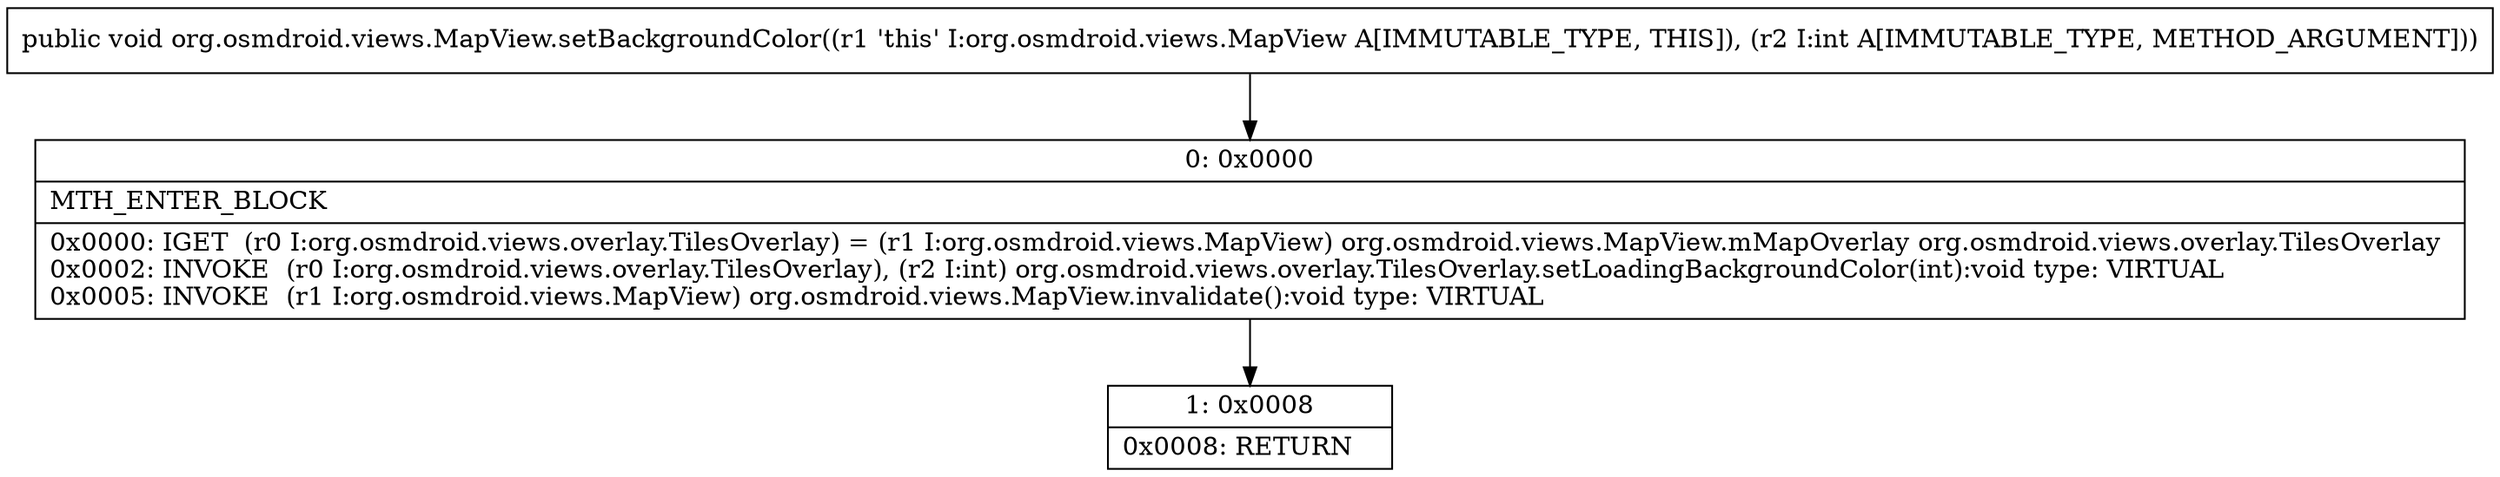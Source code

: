 digraph "CFG fororg.osmdroid.views.MapView.setBackgroundColor(I)V" {
Node_0 [shape=record,label="{0\:\ 0x0000|MTH_ENTER_BLOCK\l|0x0000: IGET  (r0 I:org.osmdroid.views.overlay.TilesOverlay) = (r1 I:org.osmdroid.views.MapView) org.osmdroid.views.MapView.mMapOverlay org.osmdroid.views.overlay.TilesOverlay \l0x0002: INVOKE  (r0 I:org.osmdroid.views.overlay.TilesOverlay), (r2 I:int) org.osmdroid.views.overlay.TilesOverlay.setLoadingBackgroundColor(int):void type: VIRTUAL \l0x0005: INVOKE  (r1 I:org.osmdroid.views.MapView) org.osmdroid.views.MapView.invalidate():void type: VIRTUAL \l}"];
Node_1 [shape=record,label="{1\:\ 0x0008|0x0008: RETURN   \l}"];
MethodNode[shape=record,label="{public void org.osmdroid.views.MapView.setBackgroundColor((r1 'this' I:org.osmdroid.views.MapView A[IMMUTABLE_TYPE, THIS]), (r2 I:int A[IMMUTABLE_TYPE, METHOD_ARGUMENT])) }"];
MethodNode -> Node_0;
Node_0 -> Node_1;
}

